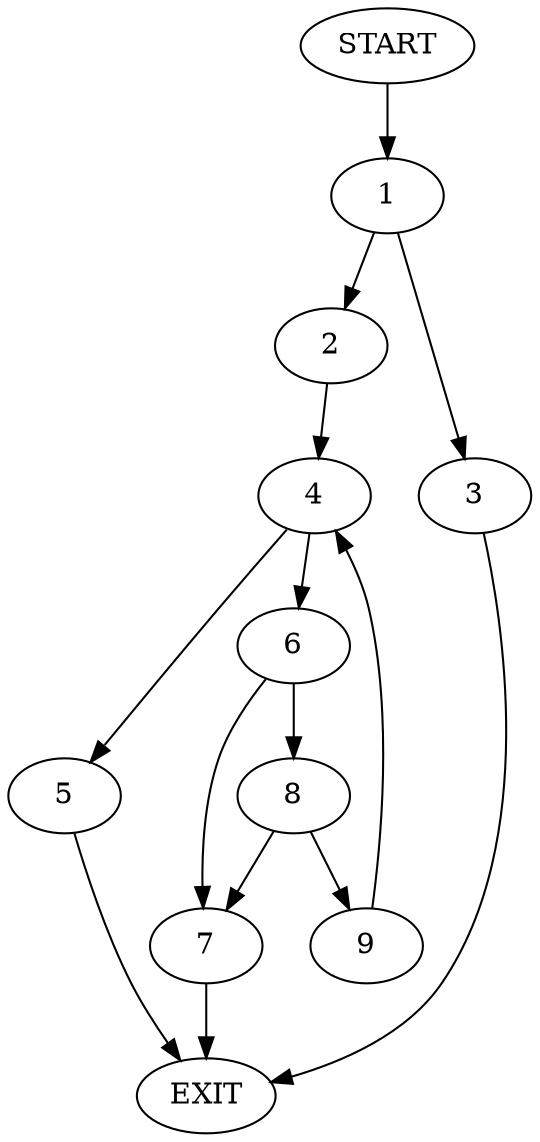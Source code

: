digraph {
0 [label="START"]
10 [label="EXIT"]
0 -> 1
1 -> 2
1 -> 3
3 -> 10
2 -> 4
4 -> 5
4 -> 6
5 -> 10
6 -> 7
6 -> 8
7 -> 10
8 -> 9
8 -> 7
9 -> 4
}
